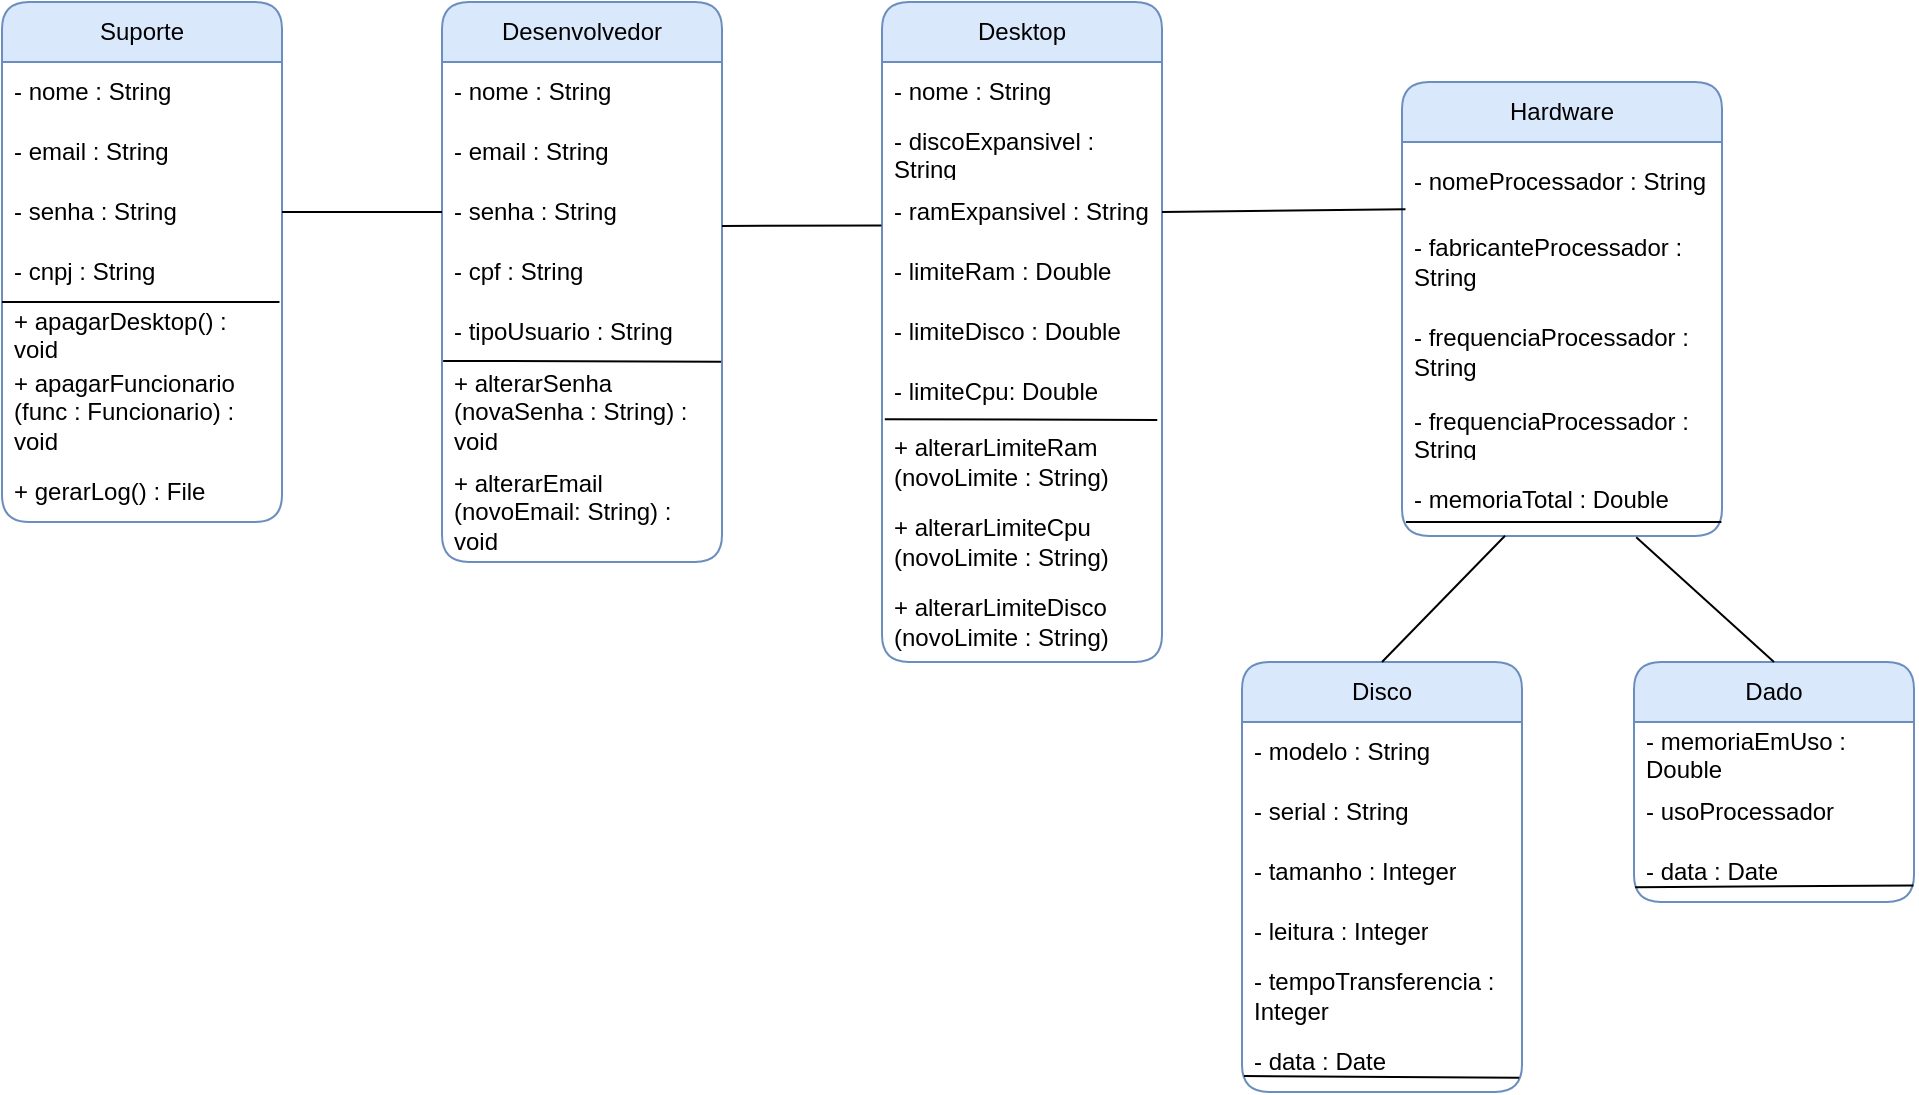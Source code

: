<mxfile version="20.5.3" type="device"><diagram id="9vHfIas8XGMChIRo8JoF" name="Página-1"><mxGraphModel dx="394" dy="-497" grid="0" gridSize="10" guides="0" tooltips="1" connect="1" arrows="1" fold="1" page="1" pageScale="1" pageWidth="827" pageHeight="1169" math="0" shadow="0"><root><mxCell id="0"/><mxCell id="1" parent="0"/><mxCell id="KJhdM_oUeoAlbOUBVrff-22" value="Suporte" style="swimlane;fontStyle=0;childLayout=stackLayout;horizontal=1;startSize=30;horizontalStack=0;resizeParent=1;resizeParentMax=0;resizeLast=0;collapsible=1;marginBottom=0;whiteSpace=wrap;html=1;rounded=1;strokeColor=#6c8ebf;swimlaneLine=1;fillColor=#dae8fc;" parent="1" vertex="1"><mxGeometry x="1268" y="1568" width="140" height="260" as="geometry"/></mxCell><mxCell id="KJhdM_oUeoAlbOUBVrff-23" value="- nome : String" style="text;strokeColor=none;fillColor=none;align=left;verticalAlign=middle;spacingLeft=4;spacingRight=4;overflow=hidden;points=[[0,0.5],[1,0.5]];portConstraint=eastwest;rotatable=0;whiteSpace=wrap;html=1;rounded=0;" parent="KJhdM_oUeoAlbOUBVrff-22" vertex="1"><mxGeometry y="30" width="140" height="30" as="geometry"/></mxCell><mxCell id="KJhdM_oUeoAlbOUBVrff-37" value="- email : String" style="text;strokeColor=none;fillColor=none;align=left;verticalAlign=middle;spacingLeft=4;spacingRight=4;overflow=hidden;points=[[0,0.5],[1,0.5]];portConstraint=eastwest;rotatable=0;whiteSpace=wrap;html=1;rounded=0;" parent="KJhdM_oUeoAlbOUBVrff-22" vertex="1"><mxGeometry y="60" width="140" height="30" as="geometry"/></mxCell><mxCell id="KJhdM_oUeoAlbOUBVrff-38" value="- senha : String" style="text;strokeColor=none;fillColor=none;align=left;verticalAlign=middle;spacingLeft=4;spacingRight=4;overflow=hidden;points=[[0,0.5],[1,0.5]];portConstraint=eastwest;rotatable=0;whiteSpace=wrap;html=1;rounded=0;" parent="KJhdM_oUeoAlbOUBVrff-22" vertex="1"><mxGeometry y="90" width="140" height="30" as="geometry"/></mxCell><mxCell id="KJhdM_oUeoAlbOUBVrff-40" value="- cnpj : String" style="text;strokeColor=none;fillColor=none;align=left;verticalAlign=middle;spacingLeft=4;spacingRight=4;overflow=hidden;points=[[0,0.5],[1,0.5]];portConstraint=eastwest;rotatable=0;whiteSpace=wrap;html=1;rounded=0;" parent="KJhdM_oUeoAlbOUBVrff-22" vertex="1"><mxGeometry y="120" width="140" height="30" as="geometry"/></mxCell><mxCell id="KJhdM_oUeoAlbOUBVrff-41" value="+ apagarDesktop() : void" style="text;strokeColor=none;fillColor=none;align=left;verticalAlign=middle;spacingLeft=4;spacingRight=4;overflow=hidden;points=[[0,0.5],[1,0.5]];portConstraint=eastwest;rotatable=0;whiteSpace=wrap;html=1;rounded=0;" parent="KJhdM_oUeoAlbOUBVrff-22" vertex="1"><mxGeometry y="150" width="140" height="30" as="geometry"/></mxCell><mxCell id="KJhdM_oUeoAlbOUBVrff-42" value="+ apagarFuncionario&lt;br&gt;(func : Funcionario) : void" style="text;strokeColor=none;fillColor=none;align=left;verticalAlign=middle;spacingLeft=4;spacingRight=4;overflow=hidden;points=[[0,0.5],[1,0.5]];portConstraint=eastwest;rotatable=0;whiteSpace=wrap;html=1;rounded=0;" parent="KJhdM_oUeoAlbOUBVrff-22" vertex="1"><mxGeometry y="180" width="140" height="50" as="geometry"/></mxCell><mxCell id="KJhdM_oUeoAlbOUBVrff-43" value="+ gerarLog() : File" style="text;strokeColor=none;fillColor=none;align=left;verticalAlign=middle;spacingLeft=4;spacingRight=4;overflow=hidden;points=[[0,0.5],[1,0.5]];portConstraint=eastwest;rotatable=0;whiteSpace=wrap;html=1;rounded=0;" parent="KJhdM_oUeoAlbOUBVrff-22" vertex="1"><mxGeometry y="230" width="140" height="30" as="geometry"/></mxCell><mxCell id="KJhdM_oUeoAlbOUBVrff-44" value="" style="endArrow=none;html=1;rounded=0;exitX=0;exitY=1;exitDx=0;exitDy=0;exitPerimeter=0;entryX=0.991;entryY=0;entryDx=0;entryDy=0;entryPerimeter=0;" parent="KJhdM_oUeoAlbOUBVrff-22" source="KJhdM_oUeoAlbOUBVrff-40" target="KJhdM_oUeoAlbOUBVrff-41" edge="1"><mxGeometry width="50" height="50" relative="1" as="geometry"><mxPoint x="210" y="140" as="sourcePoint"/><mxPoint x="260" y="90" as="targetPoint"/></mxGeometry></mxCell><mxCell id="KJhdM_oUeoAlbOUBVrff-31" value="Desktop" style="swimlane;fontStyle=0;childLayout=stackLayout;horizontal=1;startSize=30;horizontalStack=0;resizeParent=1;resizeParentMax=0;resizeLast=0;collapsible=1;marginBottom=0;whiteSpace=wrap;html=1;rounded=1;strokeColor=#6c8ebf;swimlaneLine=1;fillColor=#dae8fc;" parent="1" vertex="1"><mxGeometry x="1708" y="1568" width="140" height="330" as="geometry"><mxRectangle x="1708" y="1568" width="79" height="30" as="alternateBounds"/></mxGeometry></mxCell><mxCell id="KJhdM_oUeoAlbOUBVrff-32" value="- nome : String&lt;br&gt;" style="text;strokeColor=none;fillColor=none;align=left;verticalAlign=middle;spacingLeft=4;spacingRight=4;overflow=hidden;points=[[0,0.5],[1,0.5]];portConstraint=eastwest;rotatable=0;whiteSpace=wrap;html=1;rounded=0;" parent="KJhdM_oUeoAlbOUBVrff-31" vertex="1"><mxGeometry y="30" width="140" height="30" as="geometry"/></mxCell><mxCell id="KJhdM_oUeoAlbOUBVrff-58" value="- discoExpansivel : String" style="text;strokeColor=none;fillColor=none;align=left;verticalAlign=middle;spacingLeft=4;spacingRight=4;overflow=hidden;points=[[0,0.5],[1,0.5]];portConstraint=eastwest;rotatable=0;whiteSpace=wrap;html=1;rounded=0;" parent="KJhdM_oUeoAlbOUBVrff-31" vertex="1"><mxGeometry y="60" width="140" height="30" as="geometry"/></mxCell><mxCell id="KJhdM_oUeoAlbOUBVrff-59" value="- ramExpansivel : String" style="text;strokeColor=none;fillColor=none;align=left;verticalAlign=middle;spacingLeft=4;spacingRight=4;overflow=hidden;points=[[0,0.5],[1,0.5]];portConstraint=eastwest;rotatable=0;whiteSpace=wrap;html=1;rounded=0;" parent="KJhdM_oUeoAlbOUBVrff-31" vertex="1"><mxGeometry y="90" width="140" height="30" as="geometry"/></mxCell><mxCell id="KJhdM_oUeoAlbOUBVrff-60" value="- limiteRam : Double" style="text;strokeColor=none;fillColor=none;align=left;verticalAlign=middle;spacingLeft=4;spacingRight=4;overflow=hidden;points=[[0,0.5],[1,0.5]];portConstraint=eastwest;rotatable=0;whiteSpace=wrap;html=1;rounded=0;" parent="KJhdM_oUeoAlbOUBVrff-31" vertex="1"><mxGeometry y="120" width="140" height="30" as="geometry"/></mxCell><mxCell id="KJhdM_oUeoAlbOUBVrff-61" value="- limiteDisco : Double" style="text;strokeColor=none;fillColor=none;align=left;verticalAlign=middle;spacingLeft=4;spacingRight=4;overflow=hidden;points=[[0,0.5],[1,0.5]];portConstraint=eastwest;rotatable=0;whiteSpace=wrap;html=1;rounded=0;" parent="KJhdM_oUeoAlbOUBVrff-31" vertex="1"><mxGeometry y="150" width="140" height="30" as="geometry"/></mxCell><mxCell id="KJhdM_oUeoAlbOUBVrff-62" value="- limiteCpu: Double" style="text;strokeColor=none;fillColor=none;align=left;verticalAlign=middle;spacingLeft=4;spacingRight=4;overflow=hidden;points=[[0,0.5],[1,0.5]];portConstraint=eastwest;rotatable=0;whiteSpace=wrap;html=1;rounded=0;" parent="KJhdM_oUeoAlbOUBVrff-31" vertex="1"><mxGeometry y="180" width="140" height="30" as="geometry"/></mxCell><mxCell id="KJhdM_oUeoAlbOUBVrff-63" value="+ alterarLimiteRam (novoLimite : String)" style="text;strokeColor=none;fillColor=none;align=left;verticalAlign=middle;spacingLeft=4;spacingRight=4;overflow=hidden;points=[[0,0.5],[1,0.5]];portConstraint=eastwest;rotatable=0;whiteSpace=wrap;html=1;rounded=0;" parent="KJhdM_oUeoAlbOUBVrff-31" vertex="1"><mxGeometry y="210" width="140" height="40" as="geometry"/></mxCell><mxCell id="KJhdM_oUeoAlbOUBVrff-65" value="+ alterarLimiteCpu (novoLimite : String)" style="text;strokeColor=none;fillColor=none;align=left;verticalAlign=middle;spacingLeft=4;spacingRight=4;overflow=hidden;points=[[0,0.5],[1,0.5]];portConstraint=eastwest;rotatable=0;whiteSpace=wrap;html=1;rounded=0;" parent="KJhdM_oUeoAlbOUBVrff-31" vertex="1"><mxGeometry y="250" width="140" height="40" as="geometry"/></mxCell><mxCell id="KJhdM_oUeoAlbOUBVrff-66" value="+ alterarLimiteDisco (novoLimite : String)" style="text;strokeColor=none;fillColor=none;align=left;verticalAlign=middle;spacingLeft=4;spacingRight=4;overflow=hidden;points=[[0,0.5],[1,0.5]];portConstraint=eastwest;rotatable=0;whiteSpace=wrap;html=1;rounded=0;" parent="KJhdM_oUeoAlbOUBVrff-31" vertex="1"><mxGeometry y="290" width="140" height="40" as="geometry"/></mxCell><mxCell id="KJhdM_oUeoAlbOUBVrff-69" value="" style="endArrow=none;html=1;rounded=0;exitX=0.01;exitY=-0.035;exitDx=0;exitDy=0;exitPerimeter=0;entryX=0.983;entryY=-0.025;entryDx=0;entryDy=0;entryPerimeter=0;" parent="KJhdM_oUeoAlbOUBVrff-31" source="KJhdM_oUeoAlbOUBVrff-63" target="KJhdM_oUeoAlbOUBVrff-63" edge="1"><mxGeometry width="50" height="50" relative="1" as="geometry"><mxPoint x="140" y="250" as="sourcePoint"/><mxPoint x="190" y="200" as="targetPoint"/></mxGeometry></mxCell><mxCell id="KJhdM_oUeoAlbOUBVrff-33" value="Disco" style="swimlane;fontStyle=0;childLayout=stackLayout;horizontal=1;startSize=30;horizontalStack=0;resizeParent=1;resizeParentMax=0;resizeLast=0;collapsible=1;marginBottom=0;whiteSpace=wrap;html=1;rounded=1;strokeColor=#6c8ebf;swimlaneLine=1;fillColor=#dae8fc;movable=0;resizable=0;rotatable=0;deletable=0;editable=0;connectable=0;" parent="1" vertex="1"><mxGeometry x="1888" y="1898" width="140" height="215" as="geometry"/></mxCell><mxCell id="KJhdM_oUeoAlbOUBVrff-34" value="- modelo : String&lt;br&gt;" style="text;strokeColor=none;fillColor=none;align=left;verticalAlign=middle;spacingLeft=4;spacingRight=4;overflow=hidden;points=[[0,0.5],[1,0.5]];portConstraint=eastwest;rotatable=0;whiteSpace=wrap;html=1;rounded=0;" parent="KJhdM_oUeoAlbOUBVrff-33" vertex="1"><mxGeometry y="30" width="140" height="30" as="geometry"/></mxCell><mxCell id="KJhdM_oUeoAlbOUBVrff-80" value="- serial : String" style="text;strokeColor=none;fillColor=none;align=left;verticalAlign=middle;spacingLeft=4;spacingRight=4;overflow=hidden;points=[[0,0.5],[1,0.5]];portConstraint=eastwest;rotatable=0;whiteSpace=wrap;html=1;rounded=0;" parent="KJhdM_oUeoAlbOUBVrff-33" vertex="1"><mxGeometry y="60" width="140" height="30" as="geometry"/></mxCell><mxCell id="KJhdM_oUeoAlbOUBVrff-81" value="- tamanho : Integer" style="text;strokeColor=none;fillColor=none;align=left;verticalAlign=middle;spacingLeft=4;spacingRight=4;overflow=hidden;points=[[0,0.5],[1,0.5]];portConstraint=eastwest;rotatable=0;whiteSpace=wrap;html=1;rounded=0;" parent="KJhdM_oUeoAlbOUBVrff-33" vertex="1"><mxGeometry y="90" width="140" height="30" as="geometry"/></mxCell><mxCell id="KJhdM_oUeoAlbOUBVrff-82" value="- leitura : Integer" style="text;strokeColor=none;fillColor=none;align=left;verticalAlign=middle;spacingLeft=4;spacingRight=4;overflow=hidden;points=[[0,0.5],[1,0.5]];portConstraint=eastwest;rotatable=0;whiteSpace=wrap;html=1;rounded=0;" parent="KJhdM_oUeoAlbOUBVrff-33" vertex="1"><mxGeometry y="120" width="140" height="30" as="geometry"/></mxCell><mxCell id="KJhdM_oUeoAlbOUBVrff-83" value="- tempoTransferencia : Integer" style="text;strokeColor=none;fillColor=none;align=left;verticalAlign=middle;spacingLeft=4;spacingRight=4;overflow=hidden;points=[[0,0.5],[1,0.5]];portConstraint=eastwest;rotatable=0;whiteSpace=wrap;html=1;rounded=0;" parent="KJhdM_oUeoAlbOUBVrff-33" vertex="1"><mxGeometry y="150" width="140" height="34" as="geometry"/></mxCell><mxCell id="KJhdM_oUeoAlbOUBVrff-89" value="- data : Date" style="text;strokeColor=none;fillColor=none;align=left;verticalAlign=middle;spacingLeft=4;spacingRight=4;overflow=hidden;points=[[0,0.5],[1,0.5]];portConstraint=eastwest;rotatable=0;whiteSpace=wrap;html=1;rounded=0;" parent="KJhdM_oUeoAlbOUBVrff-33" vertex="1"><mxGeometry y="184" width="140" height="31" as="geometry"/></mxCell><mxCell id="KJhdM_oUeoAlbOUBVrff-35" value="Dado" style="swimlane;fontStyle=0;childLayout=stackLayout;horizontal=1;startSize=30;horizontalStack=0;resizeParent=1;resizeParentMax=0;resizeLast=0;collapsible=1;marginBottom=0;whiteSpace=wrap;html=1;rounded=1;strokeColor=#6c8ebf;swimlaneLine=1;fillColor=#dae8fc;" parent="1" vertex="1"><mxGeometry x="2084" y="1898" width="140" height="120" as="geometry"/></mxCell><mxCell id="KJhdM_oUeoAlbOUBVrff-36" value="- memoriaEmUso : Double" style="text;strokeColor=none;fillColor=none;align=left;verticalAlign=middle;spacingLeft=4;spacingRight=4;overflow=hidden;points=[[0,0.5],[1,0.5]];portConstraint=eastwest;rotatable=0;whiteSpace=wrap;html=1;rounded=0;" parent="KJhdM_oUeoAlbOUBVrff-35" vertex="1"><mxGeometry y="30" width="140" height="30" as="geometry"/></mxCell><mxCell id="KJhdM_oUeoAlbOUBVrff-86" value="- usoProcessador" style="text;strokeColor=none;fillColor=none;align=left;verticalAlign=middle;spacingLeft=4;spacingRight=4;overflow=hidden;points=[[0,0.5],[1,0.5]];portConstraint=eastwest;rotatable=0;whiteSpace=wrap;html=1;rounded=0;" parent="KJhdM_oUeoAlbOUBVrff-35" vertex="1"><mxGeometry y="60" width="140" height="30" as="geometry"/></mxCell><mxCell id="KJhdM_oUeoAlbOUBVrff-88" value="- data : Date" style="text;strokeColor=none;fillColor=none;align=left;verticalAlign=middle;spacingLeft=4;spacingRight=4;overflow=hidden;points=[[0,0.5],[1,0.5]];portConstraint=eastwest;rotatable=0;whiteSpace=wrap;html=1;rounded=0;" parent="KJhdM_oUeoAlbOUBVrff-35" vertex="1"><mxGeometry y="90" width="140" height="30" as="geometry"/></mxCell><mxCell id="KJhdM_oUeoAlbOUBVrff-91" value="" style="endArrow=none;html=1;rounded=0;exitX=0.004;exitY=0.753;exitDx=0;exitDy=0;exitPerimeter=0;entryX=0.998;entryY=0.726;entryDx=0;entryDy=0;entryPerimeter=0;" parent="KJhdM_oUeoAlbOUBVrff-35" source="KJhdM_oUeoAlbOUBVrff-88" target="KJhdM_oUeoAlbOUBVrff-88" edge="1"><mxGeometry width="50" height="50" relative="1" as="geometry"><mxPoint x="35" y="107" as="sourcePoint"/><mxPoint x="138" y="112" as="targetPoint"/></mxGeometry></mxCell><mxCell id="KJhdM_oUeoAlbOUBVrff-45" value="Desenvolvedor" style="swimlane;fontStyle=0;childLayout=stackLayout;horizontal=1;startSize=30;horizontalStack=0;resizeParent=1;resizeParentMax=0;resizeLast=0;collapsible=1;marginBottom=0;whiteSpace=wrap;html=1;rounded=1;strokeColor=#6c8ebf;swimlaneLine=1;fillColor=#dae8fc;" parent="1" vertex="1"><mxGeometry x="1488" y="1568" width="140" height="280" as="geometry"/></mxCell><mxCell id="KJhdM_oUeoAlbOUBVrff-46" value="- nome : String" style="text;strokeColor=none;fillColor=none;align=left;verticalAlign=middle;spacingLeft=4;spacingRight=4;overflow=hidden;points=[[0,0.5],[1,0.5]];portConstraint=eastwest;rotatable=0;whiteSpace=wrap;html=1;rounded=0;" parent="KJhdM_oUeoAlbOUBVrff-45" vertex="1"><mxGeometry y="30" width="140" height="30" as="geometry"/></mxCell><mxCell id="KJhdM_oUeoAlbOUBVrff-47" value="- email : String" style="text;strokeColor=none;fillColor=none;align=left;verticalAlign=middle;spacingLeft=4;spacingRight=4;overflow=hidden;points=[[0,0.5],[1,0.5]];portConstraint=eastwest;rotatable=0;whiteSpace=wrap;html=1;rounded=0;" parent="KJhdM_oUeoAlbOUBVrff-45" vertex="1"><mxGeometry y="60" width="140" height="30" as="geometry"/></mxCell><mxCell id="KJhdM_oUeoAlbOUBVrff-48" value="- senha : String" style="text;strokeColor=none;fillColor=none;align=left;verticalAlign=middle;spacingLeft=4;spacingRight=4;overflow=hidden;points=[[0,0.5],[1,0.5]];portConstraint=eastwest;rotatable=0;whiteSpace=wrap;html=1;rounded=0;" parent="KJhdM_oUeoAlbOUBVrff-45" vertex="1"><mxGeometry y="90" width="140" height="30" as="geometry"/></mxCell><mxCell id="KJhdM_oUeoAlbOUBVrff-49" value="- cpf : String" style="text;strokeColor=none;fillColor=none;align=left;verticalAlign=middle;spacingLeft=4;spacingRight=4;overflow=hidden;points=[[0,0.5],[1,0.5]];portConstraint=eastwest;rotatable=0;whiteSpace=wrap;html=1;rounded=0;" parent="KJhdM_oUeoAlbOUBVrff-45" vertex="1"><mxGeometry y="120" width="140" height="30" as="geometry"/></mxCell><mxCell id="KJhdM_oUeoAlbOUBVrff-54" value="- tipoUsuario : String" style="text;strokeColor=none;fillColor=none;align=left;verticalAlign=middle;spacingLeft=4;spacingRight=4;overflow=hidden;points=[[0,0.5],[1,0.5]];portConstraint=eastwest;rotatable=0;whiteSpace=wrap;html=1;rounded=0;" parent="KJhdM_oUeoAlbOUBVrff-45" vertex="1"><mxGeometry y="150" width="140" height="30" as="geometry"/></mxCell><mxCell id="KJhdM_oUeoAlbOUBVrff-52" value="+ alterarSenha (novaSenha : String) : void" style="text;strokeColor=none;fillColor=none;align=left;verticalAlign=middle;spacingLeft=4;spacingRight=4;overflow=hidden;points=[[0,0.5],[1,0.5]];portConstraint=eastwest;rotatable=0;whiteSpace=wrap;html=1;rounded=0;" parent="KJhdM_oUeoAlbOUBVrff-45" vertex="1"><mxGeometry y="180" width="140" height="50" as="geometry"/></mxCell><mxCell id="KJhdM_oUeoAlbOUBVrff-56" value="+ alterarEmail (novoEmail: String) : void" style="text;strokeColor=none;fillColor=none;align=left;verticalAlign=middle;spacingLeft=4;spacingRight=4;overflow=hidden;points=[[0,0.5],[1,0.5]];portConstraint=eastwest;rotatable=0;whiteSpace=wrap;html=1;rounded=0;" parent="KJhdM_oUeoAlbOUBVrff-45" vertex="1"><mxGeometry y="230" width="140" height="50" as="geometry"/></mxCell><mxCell id="KJhdM_oUeoAlbOUBVrff-68" value="" style="endArrow=none;html=1;rounded=0;exitX=0.004;exitY=-0.011;exitDx=0;exitDy=0;exitPerimeter=0;entryX=0.997;entryY=0.996;entryDx=0;entryDy=0;entryPerimeter=0;" parent="KJhdM_oUeoAlbOUBVrff-45" source="KJhdM_oUeoAlbOUBVrff-52" target="KJhdM_oUeoAlbOUBVrff-54" edge="1"><mxGeometry width="50" height="50" relative="1" as="geometry"><mxPoint x="90" y="180" as="sourcePoint"/><mxPoint x="140" y="130" as="targetPoint"/></mxGeometry></mxCell><mxCell id="KJhdM_oUeoAlbOUBVrff-70" value="Hardware" style="swimlane;fontStyle=0;childLayout=stackLayout;horizontal=1;startSize=30;horizontalStack=0;resizeParent=1;resizeParentMax=0;resizeLast=0;collapsible=1;marginBottom=0;whiteSpace=wrap;html=1;rounded=1;strokeColor=#6c8ebf;swimlaneLine=1;fillColor=#dae8fc;" parent="1" vertex="1"><mxGeometry x="1968" y="1608" width="160" height="227" as="geometry"/></mxCell><mxCell id="KJhdM_oUeoAlbOUBVrff-71" value="- nomeProcessador : String" style="text;strokeColor=none;fillColor=none;align=left;verticalAlign=middle;spacingLeft=4;spacingRight=4;overflow=hidden;points=[[0,0.5],[1,0.5]];portConstraint=eastwest;rotatable=0;whiteSpace=wrap;html=1;rounded=0;" parent="KJhdM_oUeoAlbOUBVrff-70" vertex="1"><mxGeometry y="30" width="160" height="40" as="geometry"/></mxCell><mxCell id="KJhdM_oUeoAlbOUBVrff-72" value="- fabricanteProcessador : String" style="text;strokeColor=none;fillColor=none;align=left;verticalAlign=middle;spacingLeft=4;spacingRight=4;overflow=hidden;points=[[0,0.5],[1,0.5]];portConstraint=eastwest;rotatable=0;whiteSpace=wrap;html=1;rounded=0;" parent="KJhdM_oUeoAlbOUBVrff-70" vertex="1"><mxGeometry y="70" width="160" height="40" as="geometry"/></mxCell><mxCell id="KJhdM_oUeoAlbOUBVrff-73" value="- frequenciaProcessador : String" style="text;strokeColor=none;fillColor=none;align=left;verticalAlign=middle;spacingLeft=4;spacingRight=4;overflow=hidden;points=[[0,0.5],[1,0.5]];portConstraint=eastwest;rotatable=0;whiteSpace=wrap;html=1;rounded=0;" parent="KJhdM_oUeoAlbOUBVrff-70" vertex="1"><mxGeometry y="110" width="160" height="50" as="geometry"/></mxCell><mxCell id="KJhdM_oUeoAlbOUBVrff-74" value="- frequenciaProcessador : String" style="text;strokeColor=none;fillColor=none;align=left;verticalAlign=middle;spacingLeft=4;spacingRight=4;overflow=hidden;points=[[0,0.5],[1,0.5]];portConstraint=eastwest;rotatable=0;whiteSpace=wrap;html=1;rounded=0;" parent="KJhdM_oUeoAlbOUBVrff-70" vertex="1"><mxGeometry y="160" width="160" height="30" as="geometry"/></mxCell><mxCell id="KJhdM_oUeoAlbOUBVrff-75" value="- memoriaTotal : Double" style="text;strokeColor=none;fillColor=none;align=left;verticalAlign=middle;spacingLeft=4;spacingRight=4;overflow=hidden;points=[[0,0.5],[1,0.5]];portConstraint=eastwest;rotatable=0;whiteSpace=wrap;html=1;rounded=0;" parent="KJhdM_oUeoAlbOUBVrff-70" vertex="1"><mxGeometry y="190" width="160" height="37" as="geometry"/></mxCell><mxCell id="KJhdM_oUeoAlbOUBVrff-79" value="" style="endArrow=none;html=1;rounded=0;entryX=0.998;entryY=0.73;entryDx=0;entryDy=0;entryPerimeter=0;" parent="KJhdM_oUeoAlbOUBVrff-70" edge="1"><mxGeometry width="50" height="50" relative="1" as="geometry"><mxPoint x="2" y="220" as="sourcePoint"/><mxPoint x="159.68" y="220.01" as="targetPoint"/></mxGeometry></mxCell><mxCell id="KJhdM_oUeoAlbOUBVrff-85" value="" style="endArrow=none;html=1;rounded=0;entryX=0.99;entryY=0.771;entryDx=0;entryDy=0;entryPerimeter=0;" parent="1" target="KJhdM_oUeoAlbOUBVrff-89" edge="1"><mxGeometry width="50" height="50" relative="1" as="geometry"><mxPoint x="1889" y="2105" as="sourcePoint"/><mxPoint x="2028.04" y="2106.058" as="targetPoint"/></mxGeometry></mxCell><mxCell id="KJhdM_oUeoAlbOUBVrff-92" value="" style="endArrow=none;html=1;rounded=0;exitX=1;exitY=0.5;exitDx=0;exitDy=0;entryX=0;entryY=0.5;entryDx=0;entryDy=0;" parent="1" source="KJhdM_oUeoAlbOUBVrff-38" target="KJhdM_oUeoAlbOUBVrff-48" edge="1"><mxGeometry width="50" height="50" relative="1" as="geometry"><mxPoint x="1467" y="1703" as="sourcePoint"/><mxPoint x="1517" y="1653" as="targetPoint"/></mxGeometry></mxCell><mxCell id="KJhdM_oUeoAlbOUBVrff-93" value="" style="endArrow=none;html=1;rounded=0;entryX=-0.002;entryY=0.725;entryDx=0;entryDy=0;entryPerimeter=0;" parent="1" target="KJhdM_oUeoAlbOUBVrff-59" edge="1"><mxGeometry width="50" height="50" relative="1" as="geometry"><mxPoint x="1628" y="1680" as="sourcePoint"/><mxPoint x="1758" y="1653" as="targetPoint"/><Array as="points"/></mxGeometry></mxCell><mxCell id="KJhdM_oUeoAlbOUBVrff-94" value="" style="endArrow=none;html=1;rounded=0;exitX=1;exitY=0.5;exitDx=0;exitDy=0;entryX=0.011;entryY=0.842;entryDx=0;entryDy=0;entryPerimeter=0;" parent="1" source="KJhdM_oUeoAlbOUBVrff-59" target="KJhdM_oUeoAlbOUBVrff-71" edge="1"><mxGeometry width="50" height="50" relative="1" as="geometry"><mxPoint x="1917" y="1706" as="sourcePoint"/><mxPoint x="1967" y="1656" as="targetPoint"/></mxGeometry></mxCell><mxCell id="KJhdM_oUeoAlbOUBVrff-96" value="" style="endArrow=none;html=1;rounded=0;entryX=0.732;entryY=1.016;entryDx=0;entryDy=0;entryPerimeter=0;exitX=0.5;exitY=0;exitDx=0;exitDy=0;" parent="1" source="KJhdM_oUeoAlbOUBVrff-35" target="KJhdM_oUeoAlbOUBVrff-75" edge="1"><mxGeometry width="50" height="50" relative="1" as="geometry"><mxPoint x="2168" y="1896" as="sourcePoint"/><mxPoint x="2017.2" y="1846.554" as="targetPoint"/></mxGeometry></mxCell><mxCell id="KJhdM_oUeoAlbOUBVrff-97" value="" style="endArrow=none;html=1;rounded=0;entryX=0.322;entryY=0.996;entryDx=0;entryDy=0;entryPerimeter=0;" parent="1" target="KJhdM_oUeoAlbOUBVrff-75" edge="1"><mxGeometry width="50" height="50" relative="1" as="geometry"><mxPoint x="1958" y="1898" as="sourcePoint"/><mxPoint x="2095.12" y="1845.592" as="targetPoint"/></mxGeometry></mxCell></root></mxGraphModel></diagram></mxfile>